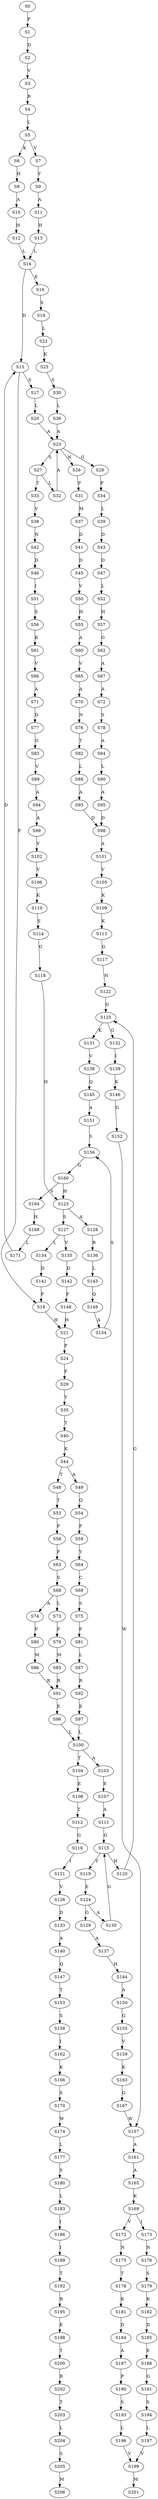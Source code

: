 strict digraph  {
	S0 -> S1 [ label = P ];
	S1 -> S2 [ label = D ];
	S2 -> S3 [ label = V ];
	S3 -> S4 [ label = R ];
	S4 -> S5 [ label = L ];
	S5 -> S6 [ label = K ];
	S5 -> S7 [ label = V ];
	S6 -> S8 [ label = H ];
	S7 -> S9 [ label = Y ];
	S8 -> S10 [ label = A ];
	S9 -> S11 [ label = A ];
	S10 -> S12 [ label = H ];
	S11 -> S13 [ label = H ];
	S12 -> S14 [ label = L ];
	S13 -> S14 [ label = L ];
	S14 -> S15 [ label = D ];
	S14 -> S16 [ label = E ];
	S15 -> S17 [ label = S ];
	S15 -> S18 [ label = F ];
	S16 -> S19 [ label = S ];
	S17 -> S20 [ label = L ];
	S18 -> S21 [ label = H ];
	S19 -> S22 [ label = L ];
	S20 -> S23 [ label = A ];
	S21 -> S24 [ label = P ];
	S22 -> S25 [ label = K ];
	S23 -> S26 [ label = N ];
	S23 -> S27 [ label = S ];
	S23 -> S28 [ label = G ];
	S24 -> S29 [ label = F ];
	S25 -> S30 [ label = S ];
	S26 -> S31 [ label = P ];
	S27 -> S32 [ label = L ];
	S27 -> S33 [ label = T ];
	S28 -> S34 [ label = P ];
	S29 -> S35 [ label = Y ];
	S30 -> S36 [ label = L ];
	S31 -> S37 [ label = M ];
	S32 -> S23 [ label = A ];
	S33 -> S38 [ label = V ];
	S34 -> S39 [ label = L ];
	S35 -> S40 [ label = T ];
	S36 -> S23 [ label = A ];
	S37 -> S41 [ label = D ];
	S38 -> S42 [ label = N ];
	S39 -> S43 [ label = D ];
	S40 -> S44 [ label = K ];
	S41 -> S45 [ label = D ];
	S42 -> S46 [ label = D ];
	S43 -> S47 [ label = D ];
	S44 -> S48 [ label = T ];
	S44 -> S49 [ label = A ];
	S45 -> S50 [ label = V ];
	S46 -> S51 [ label = I ];
	S47 -> S52 [ label = L ];
	S48 -> S53 [ label = T ];
	S49 -> S54 [ label = Q ];
	S50 -> S55 [ label = H ];
	S51 -> S56 [ label = S ];
	S52 -> S57 [ label = H ];
	S53 -> S58 [ label = P ];
	S54 -> S59 [ label = P ];
	S55 -> S60 [ label = A ];
	S56 -> S61 [ label = K ];
	S57 -> S62 [ label = G ];
	S58 -> S63 [ label = F ];
	S59 -> S64 [ label = Y ];
	S60 -> S65 [ label = V ];
	S61 -> S66 [ label = V ];
	S62 -> S67 [ label = A ];
	S63 -> S68 [ label = S ];
	S64 -> S69 [ label = C ];
	S65 -> S70 [ label = A ];
	S66 -> S71 [ label = A ];
	S67 -> S72 [ label = A ];
	S68 -> S73 [ label = L ];
	S68 -> S74 [ label = A ];
	S69 -> S75 [ label = S ];
	S70 -> S76 [ label = N ];
	S71 -> S77 [ label = D ];
	S72 -> S78 [ label = S ];
	S73 -> S79 [ label = F ];
	S74 -> S80 [ label = F ];
	S75 -> S81 [ label = F ];
	S76 -> S82 [ label = T ];
	S77 -> S83 [ label = G ];
	S78 -> S84 [ label = A ];
	S79 -> S85 [ label = M ];
	S80 -> S86 [ label = M ];
	S81 -> S87 [ label = L ];
	S82 -> S88 [ label = L ];
	S83 -> S89 [ label = V ];
	S84 -> S90 [ label = L ];
	S85 -> S91 [ label = R ];
	S86 -> S91 [ label = R ];
	S87 -> S92 [ label = R ];
	S88 -> S93 [ label = A ];
	S89 -> S94 [ label = A ];
	S90 -> S95 [ label = A ];
	S91 -> S96 [ label = E ];
	S92 -> S97 [ label = E ];
	S93 -> S98 [ label = D ];
	S94 -> S99 [ label = A ];
	S95 -> S98 [ label = D ];
	S96 -> S100 [ label = L ];
	S97 -> S100 [ label = L ];
	S98 -> S101 [ label = A ];
	S99 -> S102 [ label = V ];
	S100 -> S103 [ label = A ];
	S100 -> S104 [ label = T ];
	S101 -> S105 [ label = V ];
	S102 -> S106 [ label = V ];
	S103 -> S107 [ label = E ];
	S104 -> S108 [ label = E ];
	S105 -> S109 [ label = K ];
	S106 -> S110 [ label = K ];
	S107 -> S111 [ label = A ];
	S108 -> S112 [ label = T ];
	S109 -> S113 [ label = K ];
	S110 -> S114 [ label = S ];
	S111 -> S115 [ label = G ];
	S112 -> S116 [ label = G ];
	S113 -> S117 [ label = G ];
	S114 -> S118 [ label = G ];
	S115 -> S119 [ label = Y ];
	S115 -> S120 [ label = H ];
	S116 -> S121 [ label = I ];
	S117 -> S122 [ label = H ];
	S118 -> S123 [ label = H ];
	S119 -> S124 [ label = E ];
	S120 -> S125 [ label = G ];
	S121 -> S126 [ label = V ];
	S122 -> S125 [ label = G ];
	S123 -> S127 [ label = S ];
	S123 -> S128 [ label = A ];
	S124 -> S129 [ label = G ];
	S124 -> S130 [ label = A ];
	S125 -> S131 [ label = K ];
	S125 -> S132 [ label = G ];
	S126 -> S133 [ label = D ];
	S127 -> S134 [ label = L ];
	S127 -> S135 [ label = V ];
	S128 -> S136 [ label = R ];
	S129 -> S137 [ label = A ];
	S130 -> S115 [ label = G ];
	S131 -> S138 [ label = V ];
	S132 -> S139 [ label = I ];
	S133 -> S140 [ label = A ];
	S134 -> S141 [ label = D ];
	S135 -> S142 [ label = D ];
	S136 -> S143 [ label = L ];
	S137 -> S144 [ label = H ];
	S138 -> S145 [ label = Q ];
	S139 -> S146 [ label = K ];
	S140 -> S147 [ label = Q ];
	S141 -> S18 [ label = F ];
	S142 -> S148 [ label = F ];
	S143 -> S149 [ label = Q ];
	S144 -> S150 [ label = A ];
	S145 -> S151 [ label = A ];
	S146 -> S152 [ label = G ];
	S147 -> S153 [ label = T ];
	S148 -> S21 [ label = H ];
	S149 -> S154 [ label = A ];
	S150 -> S155 [ label = G ];
	S151 -> S156 [ label = S ];
	S152 -> S157 [ label = W ];
	S153 -> S158 [ label = S ];
	S154 -> S156 [ label = S ];
	S155 -> S159 [ label = V ];
	S156 -> S160 [ label = G ];
	S157 -> S161 [ label = A ];
	S158 -> S162 [ label = I ];
	S159 -> S163 [ label = K ];
	S160 -> S123 [ label = H ];
	S160 -> S164 [ label = S ];
	S161 -> S165 [ label = A ];
	S162 -> S166 [ label = K ];
	S163 -> S167 [ label = G ];
	S164 -> S168 [ label = H ];
	S165 -> S169 [ label = K ];
	S166 -> S170 [ label = S ];
	S167 -> S157 [ label = W ];
	S168 -> S171 [ label = L ];
	S169 -> S172 [ label = V ];
	S169 -> S173 [ label = I ];
	S170 -> S174 [ label = W ];
	S171 -> S15 [ label = D ];
	S172 -> S175 [ label = N ];
	S173 -> S176 [ label = N ];
	S174 -> S177 [ label = L ];
	S175 -> S178 [ label = T ];
	S176 -> S179 [ label = S ];
	S177 -> S180 [ label = S ];
	S178 -> S181 [ label = K ];
	S179 -> S182 [ label = K ];
	S180 -> S183 [ label = L ];
	S181 -> S184 [ label = D ];
	S182 -> S185 [ label = D ];
	S183 -> S186 [ label = I ];
	S184 -> S187 [ label = A ];
	S185 -> S188 [ label = E ];
	S186 -> S189 [ label = I ];
	S187 -> S190 [ label = P ];
	S188 -> S191 [ label = G ];
	S189 -> S192 [ label = T ];
	S190 -> S193 [ label = S ];
	S191 -> S194 [ label = S ];
	S192 -> S195 [ label = R ];
	S193 -> S196 [ label = L ];
	S194 -> S197 [ label = L ];
	S195 -> S198 [ label = E ];
	S196 -> S199 [ label = V ];
	S197 -> S199 [ label = V ];
	S198 -> S200 [ label = T ];
	S199 -> S201 [ label = M ];
	S200 -> S202 [ label = R ];
	S202 -> S203 [ label = T ];
	S203 -> S204 [ label = L ];
	S204 -> S205 [ label = S ];
	S205 -> S206 [ label = M ];
}
